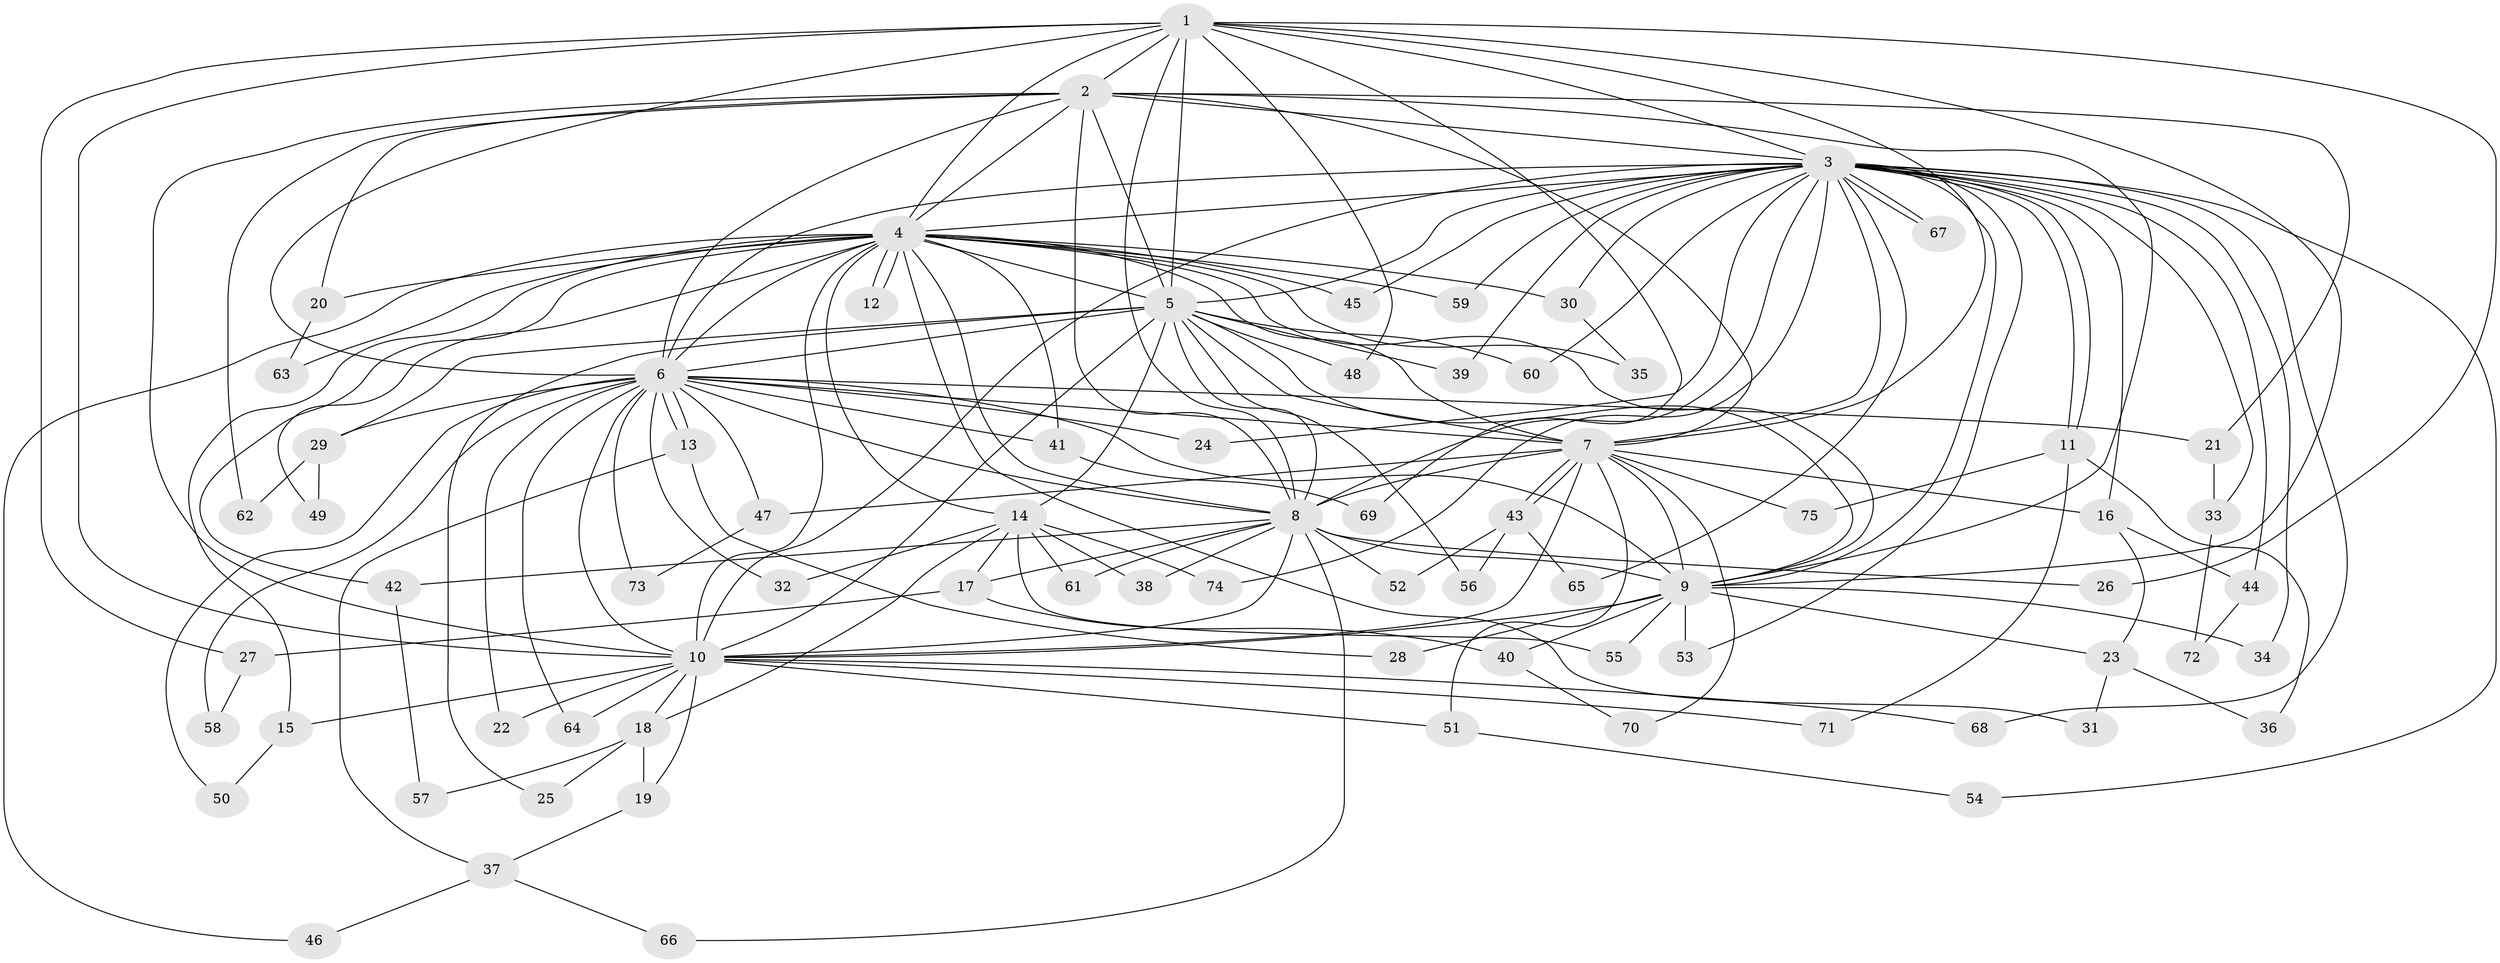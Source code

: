 // coarse degree distribution, {11: 0.018518518518518517, 17: 0.018518518518518517, 25: 0.018518518518518517, 21: 0.037037037037037035, 14: 0.018518518518518517, 16: 0.037037037037037035, 15: 0.018518518518518517, 5: 0.05555555555555555, 2: 0.46296296296296297, 4: 0.1111111111111111, 9: 0.018518518518518517, 3: 0.16666666666666666, 1: 0.018518518518518517}
// Generated by graph-tools (version 1.1) at 2025/41/03/06/25 10:41:37]
// undirected, 75 vertices, 175 edges
graph export_dot {
graph [start="1"]
  node [color=gray90,style=filled];
  1;
  2;
  3;
  4;
  5;
  6;
  7;
  8;
  9;
  10;
  11;
  12;
  13;
  14;
  15;
  16;
  17;
  18;
  19;
  20;
  21;
  22;
  23;
  24;
  25;
  26;
  27;
  28;
  29;
  30;
  31;
  32;
  33;
  34;
  35;
  36;
  37;
  38;
  39;
  40;
  41;
  42;
  43;
  44;
  45;
  46;
  47;
  48;
  49;
  50;
  51;
  52;
  53;
  54;
  55;
  56;
  57;
  58;
  59;
  60;
  61;
  62;
  63;
  64;
  65;
  66;
  67;
  68;
  69;
  70;
  71;
  72;
  73;
  74;
  75;
  1 -- 2;
  1 -- 3;
  1 -- 4;
  1 -- 5;
  1 -- 6;
  1 -- 7;
  1 -- 8;
  1 -- 9;
  1 -- 10;
  1 -- 26;
  1 -- 27;
  1 -- 48;
  1 -- 69;
  2 -- 3;
  2 -- 4;
  2 -- 5;
  2 -- 6;
  2 -- 7;
  2 -- 8;
  2 -- 9;
  2 -- 10;
  2 -- 20;
  2 -- 21;
  2 -- 62;
  3 -- 4;
  3 -- 5;
  3 -- 6;
  3 -- 7;
  3 -- 8;
  3 -- 9;
  3 -- 10;
  3 -- 11;
  3 -- 11;
  3 -- 16;
  3 -- 24;
  3 -- 30;
  3 -- 33;
  3 -- 34;
  3 -- 39;
  3 -- 44;
  3 -- 45;
  3 -- 53;
  3 -- 54;
  3 -- 59;
  3 -- 60;
  3 -- 65;
  3 -- 67;
  3 -- 67;
  3 -- 68;
  3 -- 74;
  4 -- 5;
  4 -- 6;
  4 -- 7;
  4 -- 8;
  4 -- 9;
  4 -- 10;
  4 -- 12;
  4 -- 12;
  4 -- 14;
  4 -- 15;
  4 -- 20;
  4 -- 30;
  4 -- 31;
  4 -- 35;
  4 -- 41;
  4 -- 42;
  4 -- 45;
  4 -- 46;
  4 -- 49;
  4 -- 59;
  4 -- 63;
  5 -- 6;
  5 -- 7;
  5 -- 8;
  5 -- 9;
  5 -- 10;
  5 -- 14;
  5 -- 25;
  5 -- 29;
  5 -- 39;
  5 -- 48;
  5 -- 56;
  5 -- 60;
  6 -- 7;
  6 -- 8;
  6 -- 9;
  6 -- 10;
  6 -- 13;
  6 -- 13;
  6 -- 21;
  6 -- 22;
  6 -- 24;
  6 -- 29;
  6 -- 32;
  6 -- 41;
  6 -- 47;
  6 -- 50;
  6 -- 58;
  6 -- 64;
  6 -- 73;
  7 -- 8;
  7 -- 9;
  7 -- 10;
  7 -- 16;
  7 -- 43;
  7 -- 43;
  7 -- 47;
  7 -- 51;
  7 -- 70;
  7 -- 75;
  8 -- 9;
  8 -- 10;
  8 -- 17;
  8 -- 26;
  8 -- 38;
  8 -- 42;
  8 -- 52;
  8 -- 61;
  8 -- 66;
  9 -- 10;
  9 -- 23;
  9 -- 28;
  9 -- 34;
  9 -- 40;
  9 -- 53;
  9 -- 55;
  10 -- 15;
  10 -- 18;
  10 -- 19;
  10 -- 22;
  10 -- 51;
  10 -- 64;
  10 -- 68;
  10 -- 71;
  11 -- 36;
  11 -- 71;
  11 -- 75;
  13 -- 28;
  13 -- 37;
  14 -- 17;
  14 -- 18;
  14 -- 32;
  14 -- 38;
  14 -- 55;
  14 -- 61;
  14 -- 74;
  15 -- 50;
  16 -- 23;
  16 -- 44;
  17 -- 27;
  17 -- 40;
  18 -- 19;
  18 -- 25;
  18 -- 57;
  19 -- 37;
  20 -- 63;
  21 -- 33;
  23 -- 31;
  23 -- 36;
  27 -- 58;
  29 -- 49;
  29 -- 62;
  30 -- 35;
  33 -- 72;
  37 -- 46;
  37 -- 66;
  40 -- 70;
  41 -- 69;
  42 -- 57;
  43 -- 52;
  43 -- 56;
  43 -- 65;
  44 -- 72;
  47 -- 73;
  51 -- 54;
}
